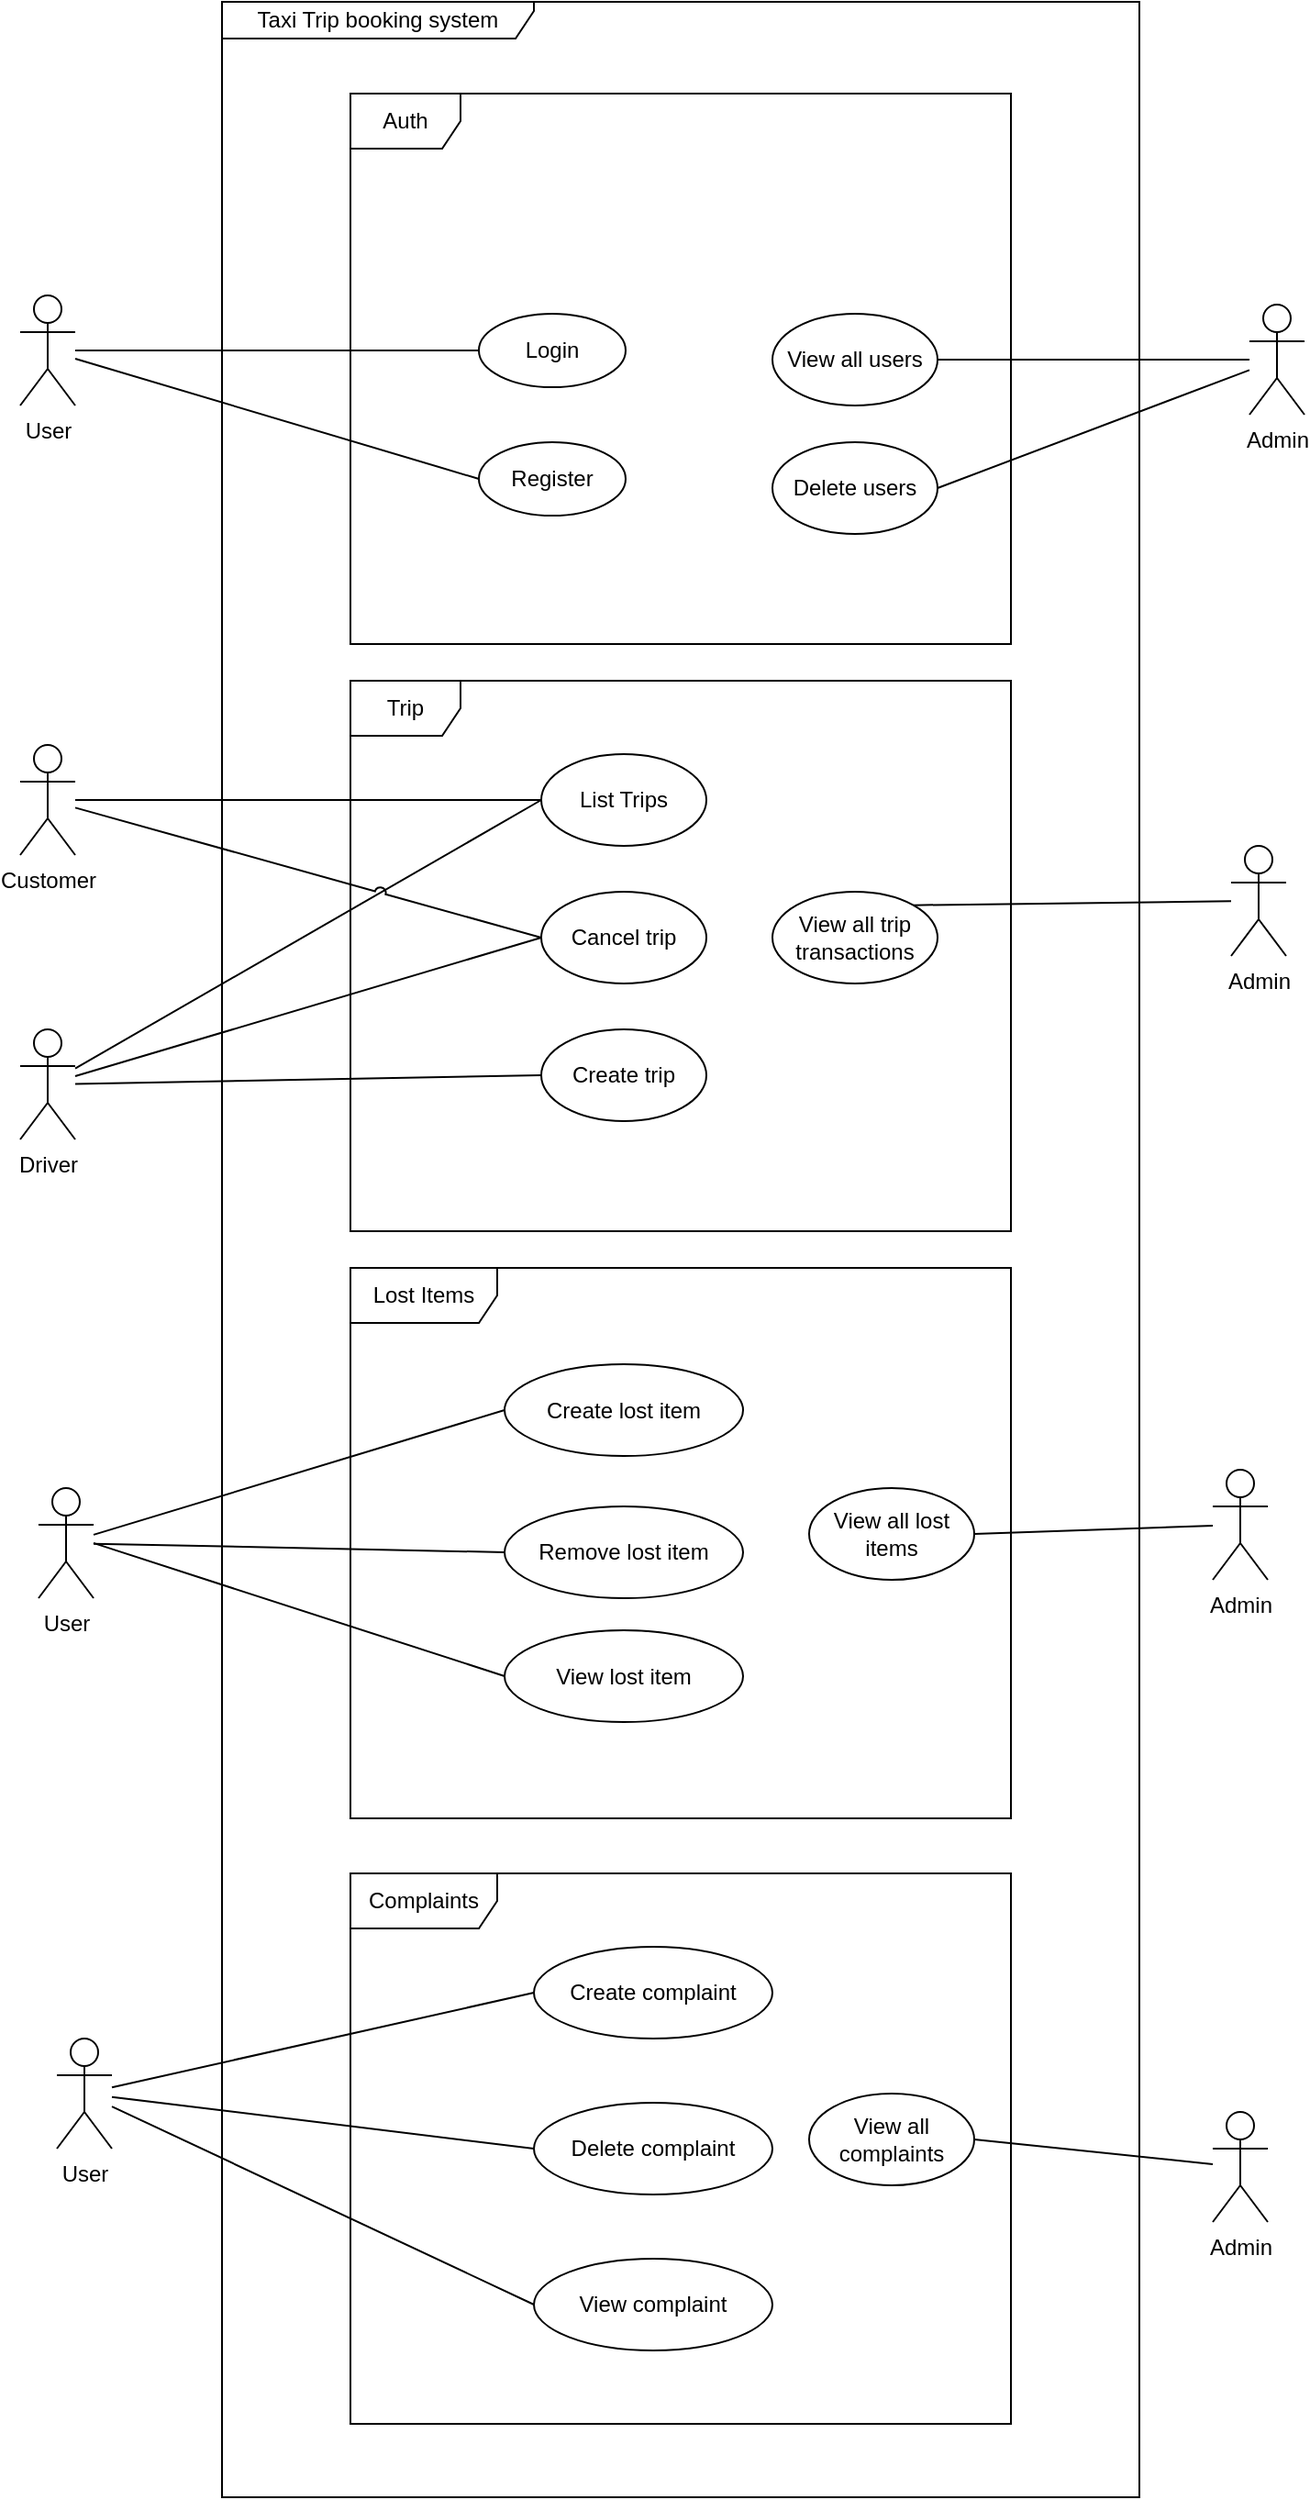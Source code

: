 <mxfile version="22.1.16" type="device">
  <diagram id="C5RBs43oDa-KdzZeNtuy" name="Page-1">
    <mxGraphModel dx="1049" dy="563" grid="1" gridSize="10" guides="1" tooltips="1" connect="1" arrows="1" fold="1" page="1" pageScale="1" pageWidth="827" pageHeight="1169" math="0" shadow="0">
      <root>
        <mxCell id="WIyWlLk6GJQsqaUBKTNV-0" />
        <mxCell id="WIyWlLk6GJQsqaUBKTNV-1" parent="WIyWlLk6GJQsqaUBKTNV-0" />
        <mxCell id="6CoXRJJS-WZdz4uYCl7o-0" value="Taxi Trip booking system" style="shape=umlFrame;whiteSpace=wrap;html=1;pointerEvents=0;width=170;height=20;rounded=0;" parent="WIyWlLk6GJQsqaUBKTNV-1" vertex="1">
          <mxGeometry x="150" y="50" width="500" height="1360" as="geometry" />
        </mxCell>
        <mxCell id="6CoXRJJS-WZdz4uYCl7o-10" style="rounded=0;orthogonalLoop=1;jettySize=auto;html=1;endArrow=none;endFill=0;jumpStyle=none;strokeColor=default;" parent="WIyWlLk6GJQsqaUBKTNV-1" source="6CoXRJJS-WZdz4uYCl7o-1" target="6CoXRJJS-WZdz4uYCl7o-3" edge="1">
          <mxGeometry relative="1" as="geometry">
            <mxPoint x="90" y="230" as="sourcePoint" />
          </mxGeometry>
        </mxCell>
        <mxCell id="6CoXRJJS-WZdz4uYCl7o-1" value="User&lt;br&gt;" style="shape=umlActor;verticalLabelPosition=bottom;verticalAlign=top;html=1;rounded=0;" parent="WIyWlLk6GJQsqaUBKTNV-1" vertex="1">
          <mxGeometry x="40" y="210" width="30" height="60" as="geometry" />
        </mxCell>
        <mxCell id="6CoXRJJS-WZdz4uYCl7o-3" value="Login" style="ellipse;whiteSpace=wrap;html=1;rounded=0;" parent="WIyWlLk6GJQsqaUBKTNV-1" vertex="1">
          <mxGeometry x="290" y="220" width="80" height="40" as="geometry" />
        </mxCell>
        <mxCell id="6CoXRJJS-WZdz4uYCl7o-23" value="List Trips" style="ellipse;whiteSpace=wrap;html=1;rounded=0;" parent="WIyWlLk6GJQsqaUBKTNV-1" vertex="1">
          <mxGeometry x="324" y="460" width="90" height="50" as="geometry" />
        </mxCell>
        <mxCell id="6CoXRJJS-WZdz4uYCl7o-24" value="Register" style="ellipse;whiteSpace=wrap;html=1;rounded=0;" parent="WIyWlLk6GJQsqaUBKTNV-1" vertex="1">
          <mxGeometry x="290" y="290" width="80" height="40" as="geometry" />
        </mxCell>
        <mxCell id="6CoXRJJS-WZdz4uYCl7o-27" style="rounded=0;orthogonalLoop=1;jettySize=auto;html=1;endArrow=none;endFill=0;jumpStyle=arc;strokeColor=default;entryX=0;entryY=0.5;entryDx=0;entryDy=0;" parent="WIyWlLk6GJQsqaUBKTNV-1" source="6CoXRJJS-WZdz4uYCl7o-1" target="6CoXRJJS-WZdz4uYCl7o-24" edge="1">
          <mxGeometry relative="1" as="geometry">
            <mxPoint x="90" y="230" as="sourcePoint" />
            <mxPoint x="295" y="291" as="targetPoint" />
          </mxGeometry>
        </mxCell>
        <mxCell id="6CoXRJJS-WZdz4uYCl7o-33" value="View all trip transactions" style="ellipse;whiteSpace=wrap;html=1;rounded=0;" parent="WIyWlLk6GJQsqaUBKTNV-1" vertex="1">
          <mxGeometry x="450" y="535" width="90" height="50" as="geometry" />
        </mxCell>
        <mxCell id="6CoXRJJS-WZdz4uYCl7o-35" value="Admin" style="shape=umlActor;verticalLabelPosition=bottom;verticalAlign=top;html=1;rounded=0;" parent="WIyWlLk6GJQsqaUBKTNV-1" vertex="1">
          <mxGeometry x="710" y="215" width="30" height="60" as="geometry" />
        </mxCell>
        <mxCell id="6CoXRJJS-WZdz4uYCl7o-36" style="rounded=0;orthogonalLoop=1;jettySize=auto;html=1;endArrow=none;endFill=0;jumpStyle=arc;strokeColor=default;exitX=1;exitY=0;exitDx=0;exitDy=0;" parent="WIyWlLk6GJQsqaUBKTNV-1" source="6CoXRJJS-WZdz4uYCl7o-33" target="6CoXRJJS-WZdz4uYCl7o-74" edge="1">
          <mxGeometry relative="1" as="geometry">
            <mxPoint x="414" y="230" as="sourcePoint" />
            <mxPoint x="622" y="381" as="targetPoint" />
          </mxGeometry>
        </mxCell>
        <mxCell id="6CoXRJJS-WZdz4uYCl7o-37" value="View all users" style="ellipse;whiteSpace=wrap;html=1;rounded=0;" parent="WIyWlLk6GJQsqaUBKTNV-1" vertex="1">
          <mxGeometry x="450" y="220" width="90" height="50" as="geometry" />
        </mxCell>
        <mxCell id="6CoXRJJS-WZdz4uYCl7o-38" style="rounded=0;orthogonalLoop=1;jettySize=auto;html=1;endArrow=none;endFill=0;jumpStyle=arc;strokeColor=default;exitX=1;exitY=0.5;exitDx=0;exitDy=0;" parent="WIyWlLk6GJQsqaUBKTNV-1" source="6CoXRJJS-WZdz4uYCl7o-37" target="6CoXRJJS-WZdz4uYCl7o-35" edge="1">
          <mxGeometry relative="1" as="geometry">
            <mxPoint x="550" y="430" as="sourcePoint" />
            <mxPoint x="710" y="320" as="targetPoint" />
          </mxGeometry>
        </mxCell>
        <mxCell id="6CoXRJJS-WZdz4uYCl7o-39" value="Cancel trip" style="ellipse;whiteSpace=wrap;html=1;rounded=0;" parent="WIyWlLk6GJQsqaUBKTNV-1" vertex="1">
          <mxGeometry x="324" y="535" width="90" height="50" as="geometry" />
        </mxCell>
        <mxCell id="6CoXRJJS-WZdz4uYCl7o-40" value="Create trip" style="ellipse;whiteSpace=wrap;html=1;rounded=0;" parent="WIyWlLk6GJQsqaUBKTNV-1" vertex="1">
          <mxGeometry x="324" y="610" width="90" height="50" as="geometry" />
        </mxCell>
        <mxCell id="6CoXRJJS-WZdz4uYCl7o-42" value="" style="rounded=0;orthogonalLoop=1;jettySize=auto;html=1;endArrow=none;endFill=0;jumpStyle=arc;strokeColor=default;entryX=0;entryY=0.5;entryDx=0;entryDy=0;" parent="WIyWlLk6GJQsqaUBKTNV-1" source="6CoXRJJS-WZdz4uYCl7o-48" target="6CoXRJJS-WZdz4uYCl7o-23" edge="1">
          <mxGeometry relative="1" as="geometry">
            <mxPoint x="50" y="380" as="sourcePoint" />
            <mxPoint x="233" y="447" as="targetPoint" />
          </mxGeometry>
        </mxCell>
        <mxCell id="6CoXRJJS-WZdz4uYCl7o-41" value="Trip" style="shape=umlFrame;whiteSpace=wrap;html=1;pointerEvents=0;rounded=0;" parent="WIyWlLk6GJQsqaUBKTNV-1" vertex="1">
          <mxGeometry x="220" y="420" width="360" height="300" as="geometry" />
        </mxCell>
        <mxCell id="6CoXRJJS-WZdz4uYCl7o-44" style="edgeStyle=orthogonalEdgeStyle;orthogonalLoop=1;jettySize=auto;html=1;exitX=0.5;exitY=1;exitDx=0;exitDy=0;" parent="WIyWlLk6GJQsqaUBKTNV-1" source="6CoXRJJS-WZdz4uYCl7o-40" target="6CoXRJJS-WZdz4uYCl7o-40" edge="1">
          <mxGeometry relative="1" as="geometry" />
        </mxCell>
        <mxCell id="6CoXRJJS-WZdz4uYCl7o-45" value="" style="rounded=0;orthogonalLoop=1;jettySize=auto;html=1;endArrow=none;endFill=0;jumpStyle=arc;strokeColor=default;entryX=0;entryY=0.5;entryDx=0;entryDy=0;" parent="WIyWlLk6GJQsqaUBKTNV-1" source="6CoXRJJS-WZdz4uYCl7o-47" target="6CoXRJJS-WZdz4uYCl7o-39" edge="1">
          <mxGeometry relative="1" as="geometry">
            <mxPoint x="80" y="490" as="sourcePoint" />
            <mxPoint x="303" y="477" as="targetPoint" />
          </mxGeometry>
        </mxCell>
        <mxCell id="6CoXRJJS-WZdz4uYCl7o-46" value="" style="rounded=0;orthogonalLoop=1;jettySize=auto;html=1;endArrow=none;endFill=0;jumpStyle=arc;strokeColor=default;entryX=0;entryY=0.5;entryDx=0;entryDy=0;" parent="WIyWlLk6GJQsqaUBKTNV-1" source="6CoXRJJS-WZdz4uYCl7o-48" target="6CoXRJJS-WZdz4uYCl7o-40" edge="1">
          <mxGeometry relative="1" as="geometry">
            <mxPoint x="50" y="410" as="sourcePoint" />
            <mxPoint x="290" y="575" as="targetPoint" />
          </mxGeometry>
        </mxCell>
        <mxCell id="6CoXRJJS-WZdz4uYCl7o-47" value="Customer" style="shape=umlActor;verticalLabelPosition=bottom;verticalAlign=top;html=1;rounded=0;" parent="WIyWlLk6GJQsqaUBKTNV-1" vertex="1">
          <mxGeometry x="40" y="455" width="30" height="60" as="geometry" />
        </mxCell>
        <mxCell id="6CoXRJJS-WZdz4uYCl7o-48" value="Driver" style="shape=umlActor;verticalLabelPosition=bottom;verticalAlign=top;html=1;rounded=0;" parent="WIyWlLk6GJQsqaUBKTNV-1" vertex="1">
          <mxGeometry x="40" y="610" width="30" height="60" as="geometry" />
        </mxCell>
        <mxCell id="6CoXRJJS-WZdz4uYCl7o-51" value="" style="rounded=0;orthogonalLoop=1;jettySize=auto;html=1;endArrow=none;endFill=0;jumpStyle=arc;strokeColor=default;entryX=0;entryY=0.5;entryDx=0;entryDy=0;" parent="WIyWlLk6GJQsqaUBKTNV-1" source="6CoXRJJS-WZdz4uYCl7o-48" target="6CoXRJJS-WZdz4uYCl7o-39" edge="1">
          <mxGeometry relative="1" as="geometry">
            <mxPoint x="80" y="626" as="sourcePoint" />
            <mxPoint x="347" y="637" as="targetPoint" />
          </mxGeometry>
        </mxCell>
        <mxCell id="6CoXRJJS-WZdz4uYCl7o-52" value="" style="rounded=0;orthogonalLoop=1;jettySize=auto;html=1;endArrow=none;endFill=0;jumpStyle=arc;strokeColor=default;entryX=0;entryY=0.5;entryDx=0;entryDy=0;" parent="WIyWlLk6GJQsqaUBKTNV-1" source="6CoXRJJS-WZdz4uYCl7o-47" target="6CoXRJJS-WZdz4uYCl7o-23" edge="1">
          <mxGeometry relative="1" as="geometry">
            <mxPoint x="80" y="489" as="sourcePoint" />
            <mxPoint x="320" y="490" as="targetPoint" />
          </mxGeometry>
        </mxCell>
        <mxCell id="6CoXRJJS-WZdz4uYCl7o-56" value="Auth" style="shape=umlFrame;whiteSpace=wrap;html=1;pointerEvents=0;rounded=0;" parent="WIyWlLk6GJQsqaUBKTNV-1" vertex="1">
          <mxGeometry x="220" y="100" width="360" height="300" as="geometry" />
        </mxCell>
        <mxCell id="6CoXRJJS-WZdz4uYCl7o-57" value="Delete users" style="ellipse;whiteSpace=wrap;html=1;rounded=0;" parent="WIyWlLk6GJQsqaUBKTNV-1" vertex="1">
          <mxGeometry x="450" y="290" width="90" height="50" as="geometry" />
        </mxCell>
        <mxCell id="6CoXRJJS-WZdz4uYCl7o-58" style="rounded=0;orthogonalLoop=1;jettySize=auto;html=1;endArrow=none;endFill=0;jumpStyle=arc;strokeColor=default;exitX=1;exitY=0.5;exitDx=0;exitDy=0;" parent="WIyWlLk6GJQsqaUBKTNV-1" source="6CoXRJJS-WZdz4uYCl7o-57" target="6CoXRJJS-WZdz4uYCl7o-35" edge="1">
          <mxGeometry relative="1" as="geometry">
            <mxPoint x="550" y="255" as="sourcePoint" />
            <mxPoint x="750" y="250" as="targetPoint" />
          </mxGeometry>
        </mxCell>
        <mxCell id="6CoXRJJS-WZdz4uYCl7o-59" value="Lost Items" style="shape=umlFrame;whiteSpace=wrap;html=1;pointerEvents=0;rounded=0;width=80;height=30;" parent="WIyWlLk6GJQsqaUBKTNV-1" vertex="1">
          <mxGeometry x="220" y="740" width="360" height="300" as="geometry" />
        </mxCell>
        <mxCell id="6CoXRJJS-WZdz4uYCl7o-61" value="User" style="shape=umlActor;verticalLabelPosition=bottom;verticalAlign=top;html=1;rounded=0;" parent="WIyWlLk6GJQsqaUBKTNV-1" vertex="1">
          <mxGeometry x="50" y="860" width="30" height="60" as="geometry" />
        </mxCell>
        <mxCell id="6CoXRJJS-WZdz4uYCl7o-62" value="Create lost item" style="ellipse;whiteSpace=wrap;html=1;rounded=0;" parent="WIyWlLk6GJQsqaUBKTNV-1" vertex="1">
          <mxGeometry x="304" y="792.5" width="130" height="50" as="geometry" />
        </mxCell>
        <mxCell id="6CoXRJJS-WZdz4uYCl7o-63" value="Remove lost item" style="ellipse;whiteSpace=wrap;html=1;rounded=0;" parent="WIyWlLk6GJQsqaUBKTNV-1" vertex="1">
          <mxGeometry x="304" y="870" width="130" height="50" as="geometry" />
        </mxCell>
        <mxCell id="6CoXRJJS-WZdz4uYCl7o-64" value="View lost item" style="ellipse;whiteSpace=wrap;html=1;rounded=0;" parent="WIyWlLk6GJQsqaUBKTNV-1" vertex="1">
          <mxGeometry x="304" y="937.5" width="130" height="50" as="geometry" />
        </mxCell>
        <mxCell id="6CoXRJJS-WZdz4uYCl7o-65" value="" style="rounded=0;orthogonalLoop=1;jettySize=auto;html=1;endArrow=none;endFill=0;jumpStyle=arc;strokeColor=default;entryX=0;entryY=0.5;entryDx=0;entryDy=0;" parent="WIyWlLk6GJQsqaUBKTNV-1" source="6CoXRJJS-WZdz4uYCl7o-61" target="6CoXRJJS-WZdz4uYCl7o-62" edge="1">
          <mxGeometry relative="1" as="geometry">
            <mxPoint x="70" y="827" as="sourcePoint" />
            <mxPoint x="324" y="780" as="targetPoint" />
          </mxGeometry>
        </mxCell>
        <mxCell id="6CoXRJJS-WZdz4uYCl7o-67" value="" style="rounded=0;orthogonalLoop=1;jettySize=auto;html=1;endArrow=none;endFill=0;jumpStyle=arc;strokeColor=default;entryX=0;entryY=0.5;entryDx=0;entryDy=0;" parent="WIyWlLk6GJQsqaUBKTNV-1" source="6CoXRJJS-WZdz4uYCl7o-61" target="6CoXRJJS-WZdz4uYCl7o-63" edge="1">
          <mxGeometry relative="1" as="geometry">
            <mxPoint x="80" y="832" as="sourcePoint" />
            <mxPoint x="314" y="828" as="targetPoint" />
          </mxGeometry>
        </mxCell>
        <mxCell id="6CoXRJJS-WZdz4uYCl7o-71" value="" style="rounded=0;orthogonalLoop=1;jettySize=auto;html=1;endArrow=none;endFill=0;jumpStyle=arc;strokeColor=default;entryX=0;entryY=0.5;entryDx=0;entryDy=0;" parent="WIyWlLk6GJQsqaUBKTNV-1" target="6CoXRJJS-WZdz4uYCl7o-64" edge="1">
          <mxGeometry relative="1" as="geometry">
            <mxPoint x="80" y="890" as="sourcePoint" />
            <mxPoint x="314" y="900" as="targetPoint" />
          </mxGeometry>
        </mxCell>
        <mxCell id="6CoXRJJS-WZdz4uYCl7o-73" value="View all lost items" style="ellipse;whiteSpace=wrap;html=1;rounded=0;" parent="WIyWlLk6GJQsqaUBKTNV-1" vertex="1">
          <mxGeometry x="470" y="860" width="90" height="50" as="geometry" />
        </mxCell>
        <mxCell id="6CoXRJJS-WZdz4uYCl7o-74" value="Admin" style="shape=umlActor;verticalLabelPosition=bottom;verticalAlign=top;html=1;rounded=0;" parent="WIyWlLk6GJQsqaUBKTNV-1" vertex="1">
          <mxGeometry x="700" y="510" width="30" height="60" as="geometry" />
        </mxCell>
        <mxCell id="6CoXRJJS-WZdz4uYCl7o-75" value="Admin" style="shape=umlActor;verticalLabelPosition=bottom;verticalAlign=top;html=1;rounded=0;" parent="WIyWlLk6GJQsqaUBKTNV-1" vertex="1">
          <mxGeometry x="690" y="850" width="30" height="60" as="geometry" />
        </mxCell>
        <mxCell id="6CoXRJJS-WZdz4uYCl7o-76" style="rounded=0;orthogonalLoop=1;jettySize=auto;html=1;endArrow=none;endFill=0;jumpStyle=arc;strokeColor=default;exitX=1;exitY=0.5;exitDx=0;exitDy=0;" parent="WIyWlLk6GJQsqaUBKTNV-1" source="6CoXRJJS-WZdz4uYCl7o-73" target="6CoXRJJS-WZdz4uYCl7o-75" edge="1">
          <mxGeometry relative="1" as="geometry">
            <mxPoint x="567" y="867" as="sourcePoint" />
            <mxPoint x="740" y="865" as="targetPoint" />
          </mxGeometry>
        </mxCell>
        <mxCell id="6CoXRJJS-WZdz4uYCl7o-78" value="Complaints" style="shape=umlFrame;whiteSpace=wrap;html=1;pointerEvents=0;rounded=0;width=80;height=30;" parent="WIyWlLk6GJQsqaUBKTNV-1" vertex="1">
          <mxGeometry x="220" y="1070" width="360" height="300" as="geometry" />
        </mxCell>
        <mxCell id="6CoXRJJS-WZdz4uYCl7o-79" value="Create complaint" style="ellipse;whiteSpace=wrap;html=1;rounded=0;" parent="WIyWlLk6GJQsqaUBKTNV-1" vertex="1">
          <mxGeometry x="320" y="1110" width="130" height="50" as="geometry" />
        </mxCell>
        <mxCell id="6CoXRJJS-WZdz4uYCl7o-80" value="Delete complaint" style="ellipse;whiteSpace=wrap;html=1;rounded=0;" parent="WIyWlLk6GJQsqaUBKTNV-1" vertex="1">
          <mxGeometry x="320" y="1195" width="130" height="50" as="geometry" />
        </mxCell>
        <mxCell id="6CoXRJJS-WZdz4uYCl7o-81" value="View complaint" style="ellipse;whiteSpace=wrap;html=1;rounded=0;" parent="WIyWlLk6GJQsqaUBKTNV-1" vertex="1">
          <mxGeometry x="320" y="1280" width="130" height="50" as="geometry" />
        </mxCell>
        <mxCell id="6CoXRJJS-WZdz4uYCl7o-82" value="User" style="shape=umlActor;verticalLabelPosition=bottom;verticalAlign=top;html=1;rounded=0;" parent="WIyWlLk6GJQsqaUBKTNV-1" vertex="1">
          <mxGeometry x="60" y="1160" width="30" height="60" as="geometry" />
        </mxCell>
        <mxCell id="6CoXRJJS-WZdz4uYCl7o-84" value="" style="rounded=0;orthogonalLoop=1;jettySize=auto;html=1;endArrow=none;endFill=0;jumpStyle=arc;strokeColor=default;entryX=0;entryY=0.5;entryDx=0;entryDy=0;" parent="WIyWlLk6GJQsqaUBKTNV-1" source="6CoXRJJS-WZdz4uYCl7o-82" target="6CoXRJJS-WZdz4uYCl7o-81" edge="1">
          <mxGeometry relative="1" as="geometry">
            <mxPoint x="80" y="1190" as="sourcePoint" />
            <mxPoint x="320" y="1267" as="targetPoint" />
          </mxGeometry>
        </mxCell>
        <mxCell id="6CoXRJJS-WZdz4uYCl7o-85" value="" style="rounded=0;orthogonalLoop=1;jettySize=auto;html=1;endArrow=none;endFill=0;jumpStyle=arc;strokeColor=default;entryX=0;entryY=0.5;entryDx=0;entryDy=0;" parent="WIyWlLk6GJQsqaUBKTNV-1" source="6CoXRJJS-WZdz4uYCl7o-82" target="6CoXRJJS-WZdz4uYCl7o-80" edge="1">
          <mxGeometry relative="1" as="geometry">
            <mxPoint x="100" y="1207" as="sourcePoint" />
            <mxPoint x="330" y="1315" as="targetPoint" />
          </mxGeometry>
        </mxCell>
        <mxCell id="6CoXRJJS-WZdz4uYCl7o-86" value="" style="rounded=0;orthogonalLoop=1;jettySize=auto;html=1;endArrow=none;endFill=0;jumpStyle=arc;strokeColor=default;entryX=0;entryY=0.5;entryDx=0;entryDy=0;" parent="WIyWlLk6GJQsqaUBKTNV-1" source="6CoXRJJS-WZdz4uYCl7o-82" target="6CoXRJJS-WZdz4uYCl7o-79" edge="1">
          <mxGeometry relative="1" as="geometry">
            <mxPoint x="90" y="1190" as="sourcePoint" />
            <mxPoint x="330" y="1230" as="targetPoint" />
          </mxGeometry>
        </mxCell>
        <mxCell id="6CoXRJJS-WZdz4uYCl7o-87" value="Admin" style="shape=umlActor;verticalLabelPosition=bottom;verticalAlign=top;html=1;rounded=0;" parent="WIyWlLk6GJQsqaUBKTNV-1" vertex="1">
          <mxGeometry x="690" y="1200" width="30" height="60" as="geometry" />
        </mxCell>
        <mxCell id="6CoXRJJS-WZdz4uYCl7o-90" value="View all complaints" style="ellipse;whiteSpace=wrap;html=1;rounded=0;" parent="WIyWlLk6GJQsqaUBKTNV-1" vertex="1">
          <mxGeometry x="470" y="1190" width="90" height="50" as="geometry" />
        </mxCell>
        <mxCell id="6CoXRJJS-WZdz4uYCl7o-92" style="rounded=0;orthogonalLoop=1;jettySize=auto;html=1;endArrow=none;endFill=0;jumpStyle=arc;strokeColor=default;exitX=1;exitY=0.5;exitDx=0;exitDy=0;" parent="WIyWlLk6GJQsqaUBKTNV-1" source="6CoXRJJS-WZdz4uYCl7o-90" target="6CoXRJJS-WZdz4uYCl7o-87" edge="1">
          <mxGeometry relative="1" as="geometry">
            <mxPoint x="560" y="1217" as="sourcePoint" />
            <mxPoint x="690" y="1213" as="targetPoint" />
          </mxGeometry>
        </mxCell>
      </root>
    </mxGraphModel>
  </diagram>
</mxfile>
